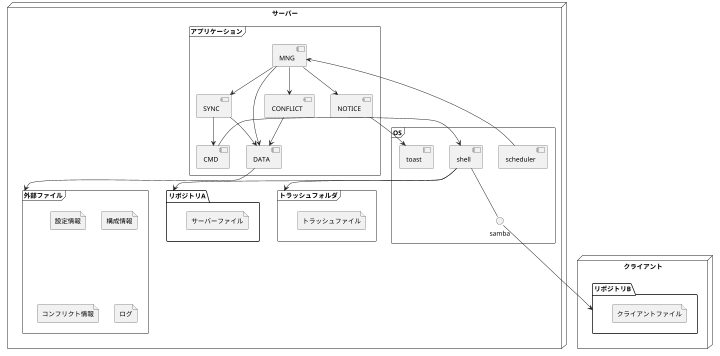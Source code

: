 @startuml
scale 720 width
node サーバー{
    folder リポジトリA{
        file サーバーファイル
    }

    frame アプリケーション{
        component MNG
        component SYNC
        component NOTICE
        component DATA
        component CMD
        component CONFLICT
    }

    frame 外部ファイル{
        file 設定情報
        file 構成情報
        file コンフリクト情報
        file ログ
    }

    frame トラッシュフォルダ{
        file トラッシュファイル
    }
    
    frame OS{
        component scheduler
        component shell
        component toast
        interface samba    
    }

}
node クライアント{
    folder リポジトリB{
        file クライアントファイル
    }
}

scheduler --> MNG
MNG --> SYNC
MNG --> NOTICE
MNG --> CONFLICT
SYNC --> CMD
SYNC --> DATA
CONFLICT --> DATA
MNG --> DATA 
DATA --> 外部ファイル
CMD --> shell
NOTICE --> toast
shell --> リポジトリA
shell -- samba
shell --> トラッシュフォルダ
samba --> リポジトリB

@enduml